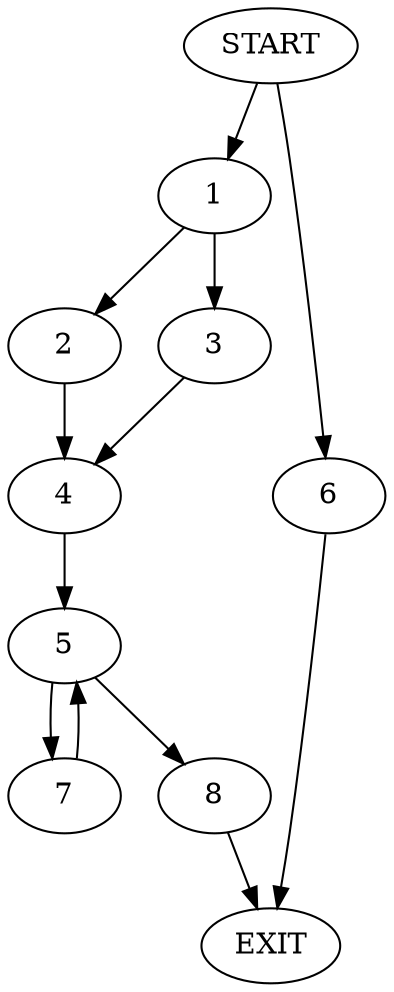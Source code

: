 digraph {
0 [label="START"]
9 [label="EXIT"]
0 -> 1
1 -> 2
1 -> 3
2 -> 4
3 -> 4
4 -> 5
0 -> 6
6 -> 9
5 -> 7
5 -> 8
7 -> 5
8 -> 9
}
